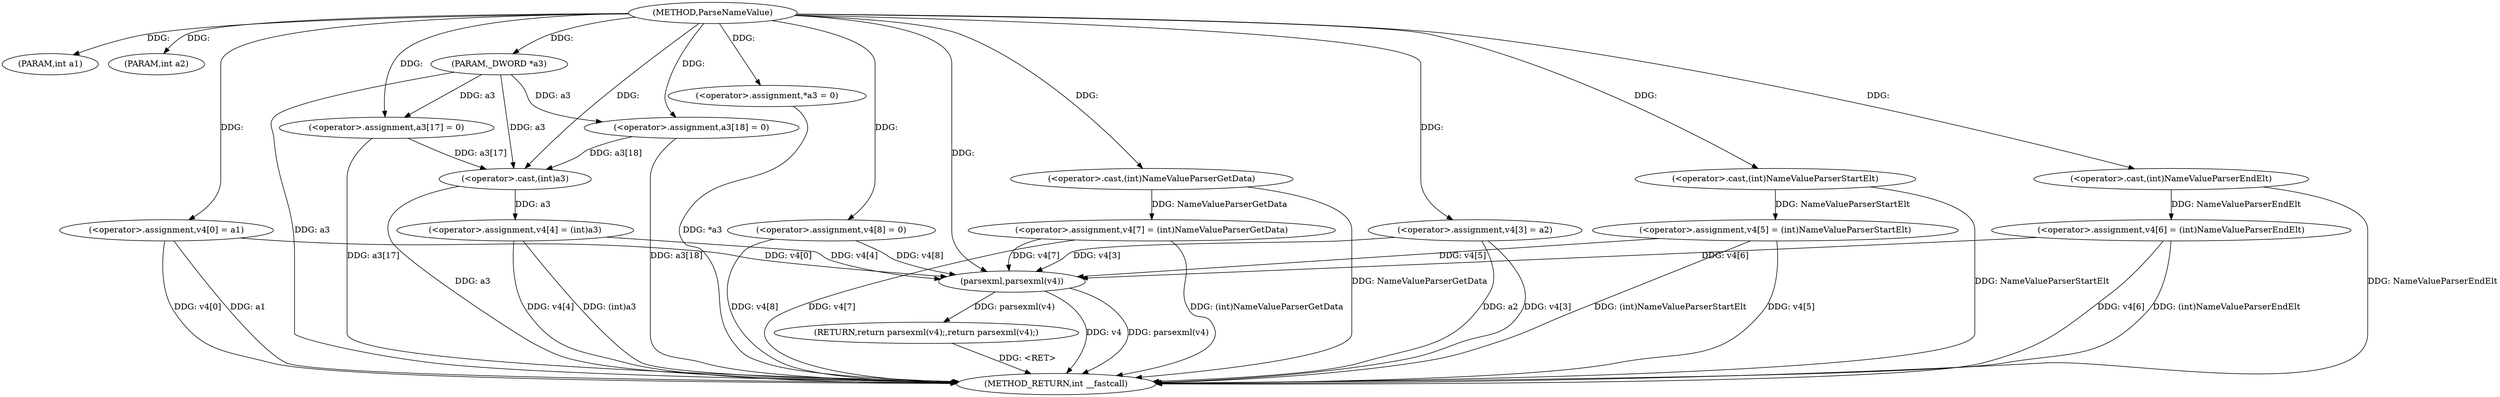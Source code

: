 digraph ParseNameValue {  
"1000102" [label = "(METHOD,ParseNameValue)" ]
"1000168" [label = "(METHOD_RETURN,int __fastcall)" ]
"1000103" [label = "(PARAM,int a1)" ]
"1000104" [label = "(PARAM,int a2)" ]
"1000105" [label = "(PARAM,_DWORD *a3)" ]
"1000108" [label = "(<operator>.assignment,v4[0] = a1)" ]
"1000113" [label = "(<operator>.assignment,a3[17] = 0)" ]
"1000118" [label = "(<operator>.assignment,*a3 = 0)" ]
"1000122" [label = "(<operator>.assignment,a3[18] = 0)" ]
"1000127" [label = "(<operator>.assignment,v4[4] = (int)a3)" ]
"1000131" [label = "(<operator>.cast,(int)a3)" ]
"1000134" [label = "(<operator>.assignment,v4[8] = 0)" ]
"1000139" [label = "(<operator>.assignment,v4[7] = (int)NameValueParserGetData)" ]
"1000143" [label = "(<operator>.cast,(int)NameValueParserGetData)" ]
"1000146" [label = "(<operator>.assignment,v4[3] = a2)" ]
"1000151" [label = "(<operator>.assignment,v4[5] = (int)NameValueParserStartElt)" ]
"1000155" [label = "(<operator>.cast,(int)NameValueParserStartElt)" ]
"1000158" [label = "(<operator>.assignment,v4[6] = (int)NameValueParserEndElt)" ]
"1000162" [label = "(<operator>.cast,(int)NameValueParserEndElt)" ]
"1000165" [label = "(RETURN,return parsexml(v4);,return parsexml(v4);)" ]
"1000166" [label = "(parsexml,parsexml(v4))" ]
  "1000165" -> "1000168"  [ label = "DDG: <RET>"] 
  "1000139" -> "1000168"  [ label = "DDG: (int)NameValueParserGetData"] 
  "1000155" -> "1000168"  [ label = "DDG: NameValueParserStartElt"] 
  "1000151" -> "1000168"  [ label = "DDG: v4[5]"] 
  "1000118" -> "1000168"  [ label = "DDG: *a3"] 
  "1000131" -> "1000168"  [ label = "DDG: a3"] 
  "1000146" -> "1000168"  [ label = "DDG: a2"] 
  "1000158" -> "1000168"  [ label = "DDG: v4[6]"] 
  "1000127" -> "1000168"  [ label = "DDG: (int)a3"] 
  "1000134" -> "1000168"  [ label = "DDG: v4[8]"] 
  "1000113" -> "1000168"  [ label = "DDG: a3[17]"] 
  "1000108" -> "1000168"  [ label = "DDG: a1"] 
  "1000162" -> "1000168"  [ label = "DDG: NameValueParserEndElt"] 
  "1000166" -> "1000168"  [ label = "DDG: v4"] 
  "1000127" -> "1000168"  [ label = "DDG: v4[4]"] 
  "1000108" -> "1000168"  [ label = "DDG: v4[0]"] 
  "1000166" -> "1000168"  [ label = "DDG: parsexml(v4)"] 
  "1000105" -> "1000168"  [ label = "DDG: a3"] 
  "1000146" -> "1000168"  [ label = "DDG: v4[3]"] 
  "1000151" -> "1000168"  [ label = "DDG: (int)NameValueParserStartElt"] 
  "1000139" -> "1000168"  [ label = "DDG: v4[7]"] 
  "1000143" -> "1000168"  [ label = "DDG: NameValueParserGetData"] 
  "1000122" -> "1000168"  [ label = "DDG: a3[18]"] 
  "1000158" -> "1000168"  [ label = "DDG: (int)NameValueParserEndElt"] 
  "1000102" -> "1000103"  [ label = "DDG: "] 
  "1000102" -> "1000104"  [ label = "DDG: "] 
  "1000102" -> "1000105"  [ label = "DDG: "] 
  "1000102" -> "1000108"  [ label = "DDG: "] 
  "1000102" -> "1000113"  [ label = "DDG: "] 
  "1000105" -> "1000113"  [ label = "DDG: a3"] 
  "1000102" -> "1000118"  [ label = "DDG: "] 
  "1000102" -> "1000122"  [ label = "DDG: "] 
  "1000105" -> "1000122"  [ label = "DDG: a3"] 
  "1000131" -> "1000127"  [ label = "DDG: a3"] 
  "1000113" -> "1000131"  [ label = "DDG: a3[17]"] 
  "1000122" -> "1000131"  [ label = "DDG: a3[18]"] 
  "1000105" -> "1000131"  [ label = "DDG: a3"] 
  "1000102" -> "1000131"  [ label = "DDG: "] 
  "1000102" -> "1000134"  [ label = "DDG: "] 
  "1000143" -> "1000139"  [ label = "DDG: NameValueParserGetData"] 
  "1000102" -> "1000143"  [ label = "DDG: "] 
  "1000102" -> "1000146"  [ label = "DDG: "] 
  "1000155" -> "1000151"  [ label = "DDG: NameValueParserStartElt"] 
  "1000102" -> "1000155"  [ label = "DDG: "] 
  "1000162" -> "1000158"  [ label = "DDG: NameValueParserEndElt"] 
  "1000102" -> "1000162"  [ label = "DDG: "] 
  "1000166" -> "1000165"  [ label = "DDG: parsexml(v4)"] 
  "1000127" -> "1000166"  [ label = "DDG: v4[4]"] 
  "1000108" -> "1000166"  [ label = "DDG: v4[0]"] 
  "1000151" -> "1000166"  [ label = "DDG: v4[5]"] 
  "1000146" -> "1000166"  [ label = "DDG: v4[3]"] 
  "1000158" -> "1000166"  [ label = "DDG: v4[6]"] 
  "1000134" -> "1000166"  [ label = "DDG: v4[8]"] 
  "1000139" -> "1000166"  [ label = "DDG: v4[7]"] 
  "1000102" -> "1000166"  [ label = "DDG: "] 
}
